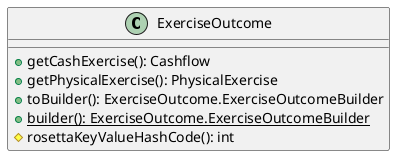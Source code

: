 @startuml

    class ExerciseOutcome [[ExerciseOutcome.html]] {
        +getCashExercise(): Cashflow
        +getPhysicalExercise(): PhysicalExercise
        +toBuilder(): ExerciseOutcome.ExerciseOutcomeBuilder
        {static} +builder(): ExerciseOutcome.ExerciseOutcomeBuilder
        #rosettaKeyValueHashCode(): int
    }

@enduml
